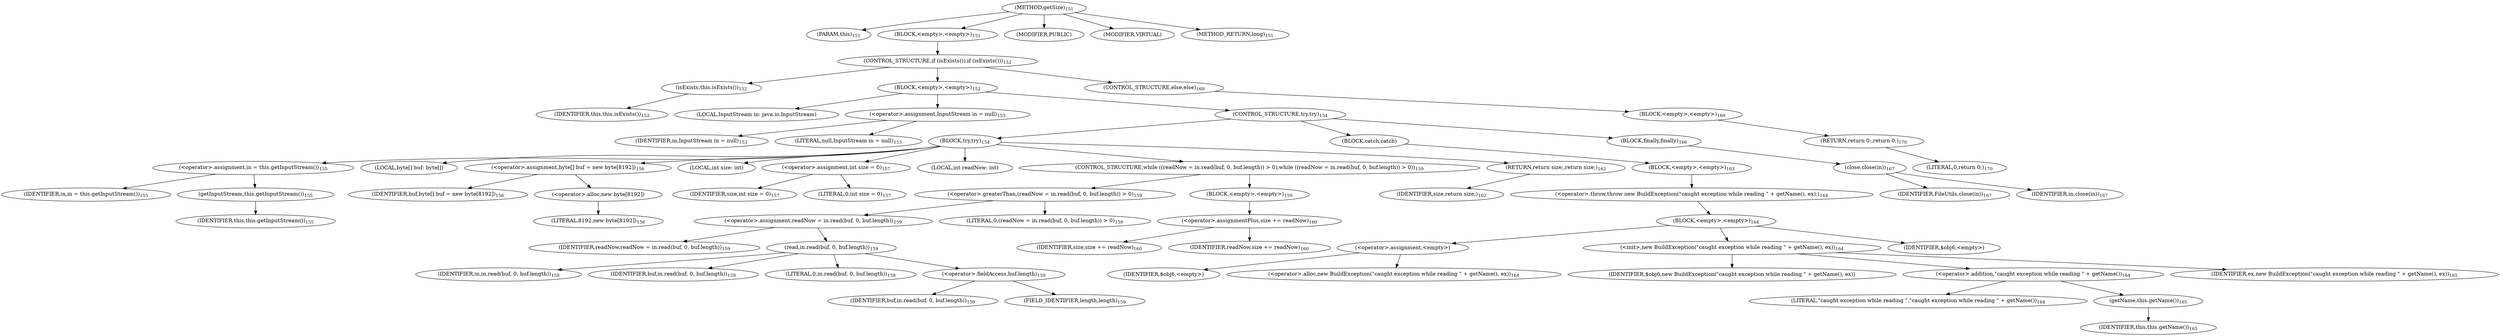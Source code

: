 digraph "getSize" {  
"234" [label = <(METHOD,getSize)<SUB>151</SUB>> ]
"16" [label = <(PARAM,this)<SUB>151</SUB>> ]
"235" [label = <(BLOCK,&lt;empty&gt;,&lt;empty&gt;)<SUB>151</SUB>> ]
"236" [label = <(CONTROL_STRUCTURE,if (isExists()),if (isExists()))<SUB>152</SUB>> ]
"237" [label = <(isExists,this.isExists())<SUB>152</SUB>> ]
"15" [label = <(IDENTIFIER,this,this.isExists())<SUB>152</SUB>> ]
"238" [label = <(BLOCK,&lt;empty&gt;,&lt;empty&gt;)<SUB>152</SUB>> ]
"239" [label = <(LOCAL,InputStream in: java.io.InputStream)> ]
"240" [label = <(&lt;operator&gt;.assignment,InputStream in = null)<SUB>153</SUB>> ]
"241" [label = <(IDENTIFIER,in,InputStream in = null)<SUB>153</SUB>> ]
"242" [label = <(LITERAL,null,InputStream in = null)<SUB>153</SUB>> ]
"243" [label = <(CONTROL_STRUCTURE,try,try)<SUB>154</SUB>> ]
"244" [label = <(BLOCK,try,try)<SUB>154</SUB>> ]
"245" [label = <(&lt;operator&gt;.assignment,in = this.getInputStream())<SUB>155</SUB>> ]
"246" [label = <(IDENTIFIER,in,in = this.getInputStream())<SUB>155</SUB>> ]
"247" [label = <(getInputStream,this.getInputStream())<SUB>155</SUB>> ]
"17" [label = <(IDENTIFIER,this,this.getInputStream())<SUB>155</SUB>> ]
"248" [label = <(LOCAL,byte[] buf: byte[])> ]
"249" [label = <(&lt;operator&gt;.assignment,byte[] buf = new byte[8192])<SUB>156</SUB>> ]
"250" [label = <(IDENTIFIER,buf,byte[] buf = new byte[8192])<SUB>156</SUB>> ]
"251" [label = <(&lt;operator&gt;.alloc,new byte[8192])> ]
"252" [label = <(LITERAL,8192,new byte[8192])<SUB>156</SUB>> ]
"253" [label = <(LOCAL,int size: int)> ]
"254" [label = <(&lt;operator&gt;.assignment,int size = 0)<SUB>157</SUB>> ]
"255" [label = <(IDENTIFIER,size,int size = 0)<SUB>157</SUB>> ]
"256" [label = <(LITERAL,0,int size = 0)<SUB>157</SUB>> ]
"257" [label = <(LOCAL,int readNow: int)> ]
"258" [label = <(CONTROL_STRUCTURE,while ((readNow = in.read(buf, 0, buf.length)) &gt; 0),while ((readNow = in.read(buf, 0, buf.length)) &gt; 0))<SUB>159</SUB>> ]
"259" [label = <(&lt;operator&gt;.greaterThan,(readNow = in.read(buf, 0, buf.length)) &gt; 0)<SUB>159</SUB>> ]
"260" [label = <(&lt;operator&gt;.assignment,readNow = in.read(buf, 0, buf.length))<SUB>159</SUB>> ]
"261" [label = <(IDENTIFIER,readNow,readNow = in.read(buf, 0, buf.length))<SUB>159</SUB>> ]
"262" [label = <(read,in.read(buf, 0, buf.length))<SUB>159</SUB>> ]
"263" [label = <(IDENTIFIER,in,in.read(buf, 0, buf.length))<SUB>159</SUB>> ]
"264" [label = <(IDENTIFIER,buf,in.read(buf, 0, buf.length))<SUB>159</SUB>> ]
"265" [label = <(LITERAL,0,in.read(buf, 0, buf.length))<SUB>159</SUB>> ]
"266" [label = <(&lt;operator&gt;.fieldAccess,buf.length)<SUB>159</SUB>> ]
"267" [label = <(IDENTIFIER,buf,in.read(buf, 0, buf.length))<SUB>159</SUB>> ]
"268" [label = <(FIELD_IDENTIFIER,length,length)<SUB>159</SUB>> ]
"269" [label = <(LITERAL,0,(readNow = in.read(buf, 0, buf.length)) &gt; 0)<SUB>159</SUB>> ]
"270" [label = <(BLOCK,&lt;empty&gt;,&lt;empty&gt;)<SUB>159</SUB>> ]
"271" [label = <(&lt;operator&gt;.assignmentPlus,size += readNow)<SUB>160</SUB>> ]
"272" [label = <(IDENTIFIER,size,size += readNow)<SUB>160</SUB>> ]
"273" [label = <(IDENTIFIER,readNow,size += readNow)<SUB>160</SUB>> ]
"274" [label = <(RETURN,return size;,return size;)<SUB>162</SUB>> ]
"275" [label = <(IDENTIFIER,size,return size;)<SUB>162</SUB>> ]
"276" [label = <(BLOCK,catch,catch)> ]
"277" [label = <(BLOCK,&lt;empty&gt;,&lt;empty&gt;)<SUB>163</SUB>> ]
"278" [label = <(&lt;operator&gt;.throw,throw new BuildException(&quot;caught exception while reading &quot; + getName(), ex);)<SUB>164</SUB>> ]
"279" [label = <(BLOCK,&lt;empty&gt;,&lt;empty&gt;)<SUB>164</SUB>> ]
"280" [label = <(&lt;operator&gt;.assignment,&lt;empty&gt;)> ]
"281" [label = <(IDENTIFIER,$obj6,&lt;empty&gt;)> ]
"282" [label = <(&lt;operator&gt;.alloc,new BuildException(&quot;caught exception while reading &quot; + getName(), ex))<SUB>164</SUB>> ]
"283" [label = <(&lt;init&gt;,new BuildException(&quot;caught exception while reading &quot; + getName(), ex))<SUB>164</SUB>> ]
"284" [label = <(IDENTIFIER,$obj6,new BuildException(&quot;caught exception while reading &quot; + getName(), ex))> ]
"285" [label = <(&lt;operator&gt;.addition,&quot;caught exception while reading &quot; + getName())<SUB>164</SUB>> ]
"286" [label = <(LITERAL,&quot;caught exception while reading &quot;,&quot;caught exception while reading &quot; + getName())<SUB>164</SUB>> ]
"287" [label = <(getName,this.getName())<SUB>165</SUB>> ]
"18" [label = <(IDENTIFIER,this,this.getName())<SUB>165</SUB>> ]
"288" [label = <(IDENTIFIER,ex,new BuildException(&quot;caught exception while reading &quot; + getName(), ex))<SUB>165</SUB>> ]
"289" [label = <(IDENTIFIER,$obj6,&lt;empty&gt;)> ]
"290" [label = <(BLOCK,finally,finally)<SUB>166</SUB>> ]
"291" [label = <(close,close(in))<SUB>167</SUB>> ]
"292" [label = <(IDENTIFIER,FileUtils,close(in))<SUB>167</SUB>> ]
"293" [label = <(IDENTIFIER,in,close(in))<SUB>167</SUB>> ]
"294" [label = <(CONTROL_STRUCTURE,else,else)<SUB>169</SUB>> ]
"295" [label = <(BLOCK,&lt;empty&gt;,&lt;empty&gt;)<SUB>169</SUB>> ]
"296" [label = <(RETURN,return 0;,return 0;)<SUB>170</SUB>> ]
"297" [label = <(LITERAL,0,return 0;)<SUB>170</SUB>> ]
"298" [label = <(MODIFIER,PUBLIC)> ]
"299" [label = <(MODIFIER,VIRTUAL)> ]
"300" [label = <(METHOD_RETURN,long)<SUB>151</SUB>> ]
  "234" -> "16" 
  "234" -> "235" 
  "234" -> "298" 
  "234" -> "299" 
  "234" -> "300" 
  "235" -> "236" 
  "236" -> "237" 
  "236" -> "238" 
  "236" -> "294" 
  "237" -> "15" 
  "238" -> "239" 
  "238" -> "240" 
  "238" -> "243" 
  "240" -> "241" 
  "240" -> "242" 
  "243" -> "244" 
  "243" -> "276" 
  "243" -> "290" 
  "244" -> "245" 
  "244" -> "248" 
  "244" -> "249" 
  "244" -> "253" 
  "244" -> "254" 
  "244" -> "257" 
  "244" -> "258" 
  "244" -> "274" 
  "245" -> "246" 
  "245" -> "247" 
  "247" -> "17" 
  "249" -> "250" 
  "249" -> "251" 
  "251" -> "252" 
  "254" -> "255" 
  "254" -> "256" 
  "258" -> "259" 
  "258" -> "270" 
  "259" -> "260" 
  "259" -> "269" 
  "260" -> "261" 
  "260" -> "262" 
  "262" -> "263" 
  "262" -> "264" 
  "262" -> "265" 
  "262" -> "266" 
  "266" -> "267" 
  "266" -> "268" 
  "270" -> "271" 
  "271" -> "272" 
  "271" -> "273" 
  "274" -> "275" 
  "276" -> "277" 
  "277" -> "278" 
  "278" -> "279" 
  "279" -> "280" 
  "279" -> "283" 
  "279" -> "289" 
  "280" -> "281" 
  "280" -> "282" 
  "283" -> "284" 
  "283" -> "285" 
  "283" -> "288" 
  "285" -> "286" 
  "285" -> "287" 
  "287" -> "18" 
  "290" -> "291" 
  "291" -> "292" 
  "291" -> "293" 
  "294" -> "295" 
  "295" -> "296" 
  "296" -> "297" 
}
